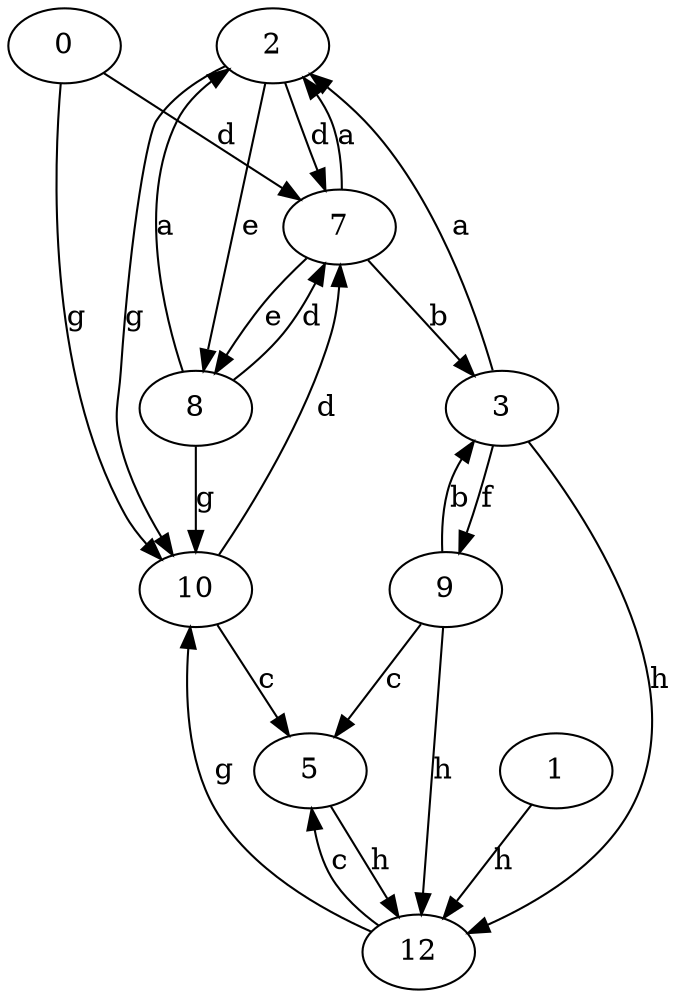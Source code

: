 strict digraph  {
2;
0;
3;
5;
7;
8;
9;
1;
10;
12;
2 -> 7  [label=d];
2 -> 8  [label=e];
2 -> 10  [label=g];
0 -> 7  [label=d];
0 -> 10  [label=g];
3 -> 2  [label=a];
3 -> 9  [label=f];
3 -> 12  [label=h];
5 -> 12  [label=h];
7 -> 2  [label=a];
7 -> 3  [label=b];
7 -> 8  [label=e];
8 -> 2  [label=a];
8 -> 7  [label=d];
8 -> 10  [label=g];
9 -> 3  [label=b];
9 -> 5  [label=c];
9 -> 12  [label=h];
1 -> 12  [label=h];
10 -> 5  [label=c];
10 -> 7  [label=d];
12 -> 5  [label=c];
12 -> 10  [label=g];
}
